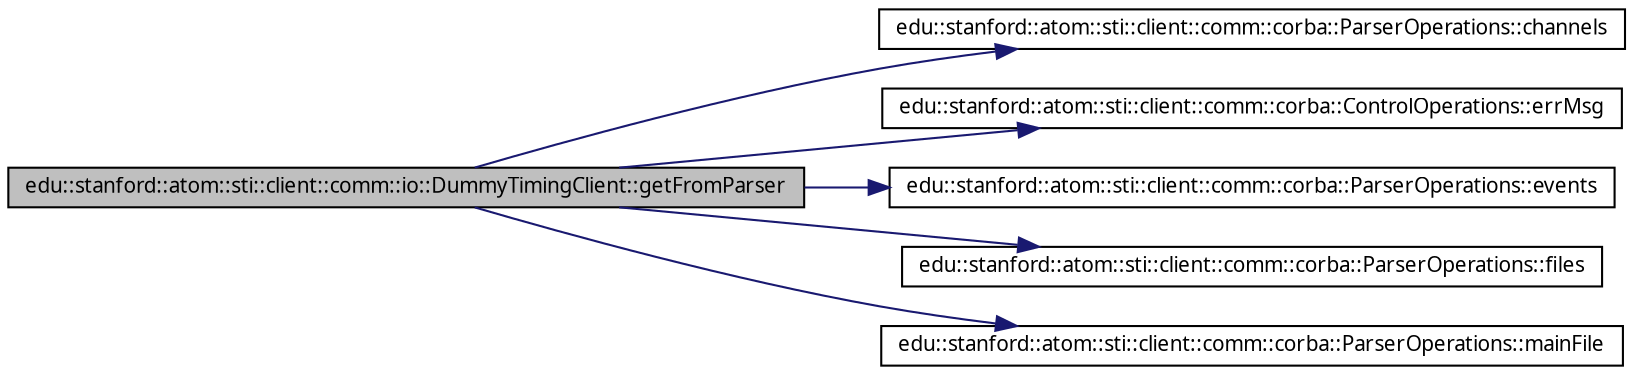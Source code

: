 digraph G
{
  edge [fontname="FreeSans.ttf",fontsize=10,labelfontname="FreeSans.ttf",labelfontsize=10];
  node [fontname="FreeSans.ttf",fontsize=10,shape=record];
  rankdir=LR;
  Node1 [label="edu::stanford::atom::sti::client::comm::io::DummyTimingClient::getFromParser",height=0.2,width=0.4,color="black", fillcolor="grey75", style="filled" fontcolor="black"];
  Node1 -> Node2 [color="midnightblue",fontsize=10,style="solid",fontname="FreeSans.ttf"];
  Node2 [label="edu::stanford::atom::sti::client::comm::corba::ParserOperations::channels",height=0.2,width=0.4,color="black", fillcolor="white", style="filled",URL="$interfaceedu_1_1stanford_1_1atom_1_1sti_1_1client_1_1comm_1_1corba_1_1ParserOperations.html#c552ce10f6add6da8ba5850c0ee048e7"];
  Node1 -> Node3 [color="midnightblue",fontsize=10,style="solid",fontname="FreeSans.ttf"];
  Node3 [label="edu::stanford::atom::sti::client::comm::corba::ControlOperations::errMsg",height=0.2,width=0.4,color="black", fillcolor="white", style="filled",URL="$interfaceedu_1_1stanford_1_1atom_1_1sti_1_1client_1_1comm_1_1corba_1_1ControlOperations.html#55b7a89c4320d8f7edb168b25a6df3f3"];
  Node1 -> Node4 [color="midnightblue",fontsize=10,style="solid",fontname="FreeSans.ttf"];
  Node4 [label="edu::stanford::atom::sti::client::comm::corba::ParserOperations::events",height=0.2,width=0.4,color="black", fillcolor="white", style="filled",URL="$interfaceedu_1_1stanford_1_1atom_1_1sti_1_1client_1_1comm_1_1corba_1_1ParserOperations.html#16a44d222c6391e224a730037e126739"];
  Node1 -> Node5 [color="midnightblue",fontsize=10,style="solid",fontname="FreeSans.ttf"];
  Node5 [label="edu::stanford::atom::sti::client::comm::corba::ParserOperations::files",height=0.2,width=0.4,color="black", fillcolor="white", style="filled",URL="$interfaceedu_1_1stanford_1_1atom_1_1sti_1_1client_1_1comm_1_1corba_1_1ParserOperations.html#33b299481128b881e2496f4571614f73"];
  Node1 -> Node6 [color="midnightblue",fontsize=10,style="solid",fontname="FreeSans.ttf"];
  Node6 [label="edu::stanford::atom::sti::client::comm::corba::ParserOperations::mainFile",height=0.2,width=0.4,color="black", fillcolor="white", style="filled",URL="$interfaceedu_1_1stanford_1_1atom_1_1sti_1_1client_1_1comm_1_1corba_1_1ParserOperations.html#33cb06bc81ab3dba7c12d075c996d2a4"];
}
